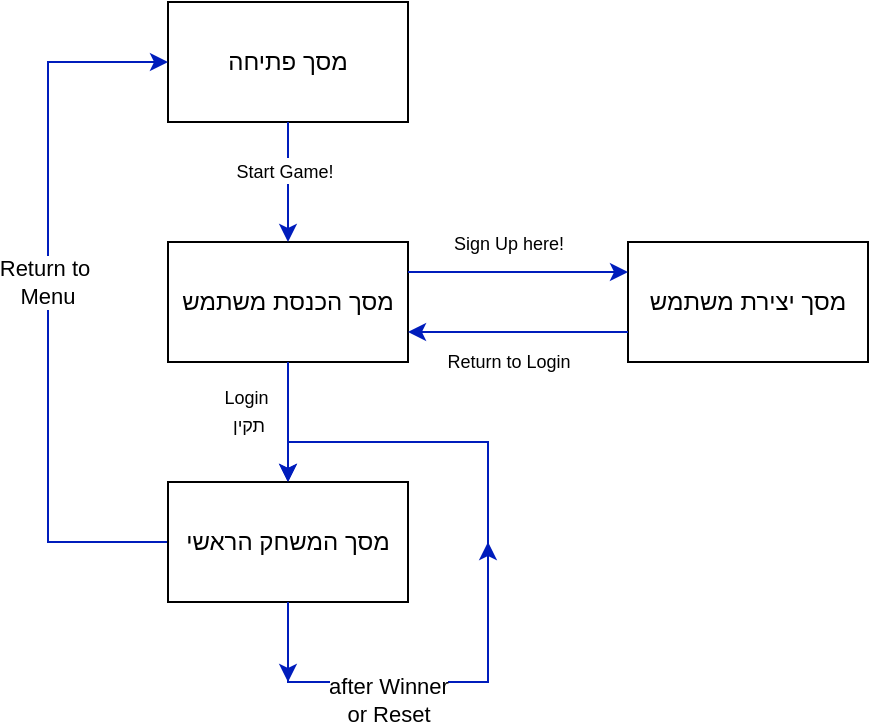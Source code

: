 <mxfile version="18.0.1" type="device"><diagram id="ywWE2hxa1tZzXI3Ovaoc" name="Page-1"><mxGraphModel dx="1146" dy="597" grid="1" gridSize="10" guides="1" tooltips="1" connect="1" arrows="1" fold="1" page="1" pageScale="1" pageWidth="850" pageHeight="1100" math="0" shadow="0"><root><mxCell id="0"/><mxCell id="1" parent="0"/><mxCell id="w8tlKGqFMjrE6Tv28Toy-1" value="מסך פתיחה" style="rounded=0;whiteSpace=wrap;html=1;" parent="1" vertex="1"><mxGeometry x="170" y="90" width="120" height="60" as="geometry"/></mxCell><mxCell id="w8tlKGqFMjrE6Tv28Toy-2" value="מסך הכנסת משתמש" style="rounded=0;whiteSpace=wrap;html=1;" parent="1" vertex="1"><mxGeometry x="170" y="210" width="120" height="60" as="geometry"/></mxCell><mxCell id="w8tlKGqFMjrE6Tv28Toy-3" value="מסך יצירת משתמש" style="rounded=0;whiteSpace=wrap;html=1;" parent="1" vertex="1"><mxGeometry x="400" y="210" width="120" height="60" as="geometry"/></mxCell><mxCell id="z8FlVB72-qtfm2X-3wzD-2" style="edgeStyle=orthogonalEdgeStyle;rounded=0;orthogonalLoop=1;jettySize=auto;html=1;entryX=0;entryY=0.5;entryDx=0;entryDy=0;fillColor=#0050ef;strokeColor=#001DBC;" edge="1" parent="1" source="w8tlKGqFMjrE6Tv28Toy-4" target="w8tlKGqFMjrE6Tv28Toy-1"><mxGeometry relative="1" as="geometry"><Array as="points"><mxPoint x="110" y="360"/><mxPoint x="110" y="120"/></Array></mxGeometry></mxCell><mxCell id="z8FlVB72-qtfm2X-3wzD-3" value="Return to&lt;br&gt;&amp;nbsp;Menu" style="edgeLabel;html=1;align=center;verticalAlign=middle;resizable=0;points=[];" vertex="1" connectable="0" parent="z8FlVB72-qtfm2X-3wzD-2"><mxGeometry x="0.17" y="2" relative="1" as="geometry"><mxPoint y="20" as="offset"/></mxGeometry></mxCell><mxCell id="z8FlVB72-qtfm2X-3wzD-4" style="edgeStyle=orthogonalEdgeStyle;rounded=0;orthogonalLoop=1;jettySize=auto;html=1;fillColor=#0050ef;strokeColor=#001DBC;" edge="1" parent="1" source="w8tlKGqFMjrE6Tv28Toy-4"><mxGeometry relative="1" as="geometry"><mxPoint x="230" y="330" as="targetPoint"/><Array as="points"><mxPoint x="230" y="430"/><mxPoint x="330" y="430"/><mxPoint x="330" y="310"/><mxPoint x="230" y="310"/></Array></mxGeometry></mxCell><mxCell id="z8FlVB72-qtfm2X-3wzD-5" value="after Winner&lt;br&gt;or Reset" style="edgeLabel;html=1;align=center;verticalAlign=middle;resizable=0;points=[];" vertex="1" connectable="0" parent="z8FlVB72-qtfm2X-3wzD-4"><mxGeometry x="0.135" y="-1" relative="1" as="geometry"><mxPoint x="-51" y="84" as="offset"/></mxGeometry></mxCell><mxCell id="w8tlKGqFMjrE6Tv28Toy-4" value="מסך המשחק הראשי" style="rounded=0;whiteSpace=wrap;html=1;" parent="1" vertex="1"><mxGeometry x="170" y="330" width="120" height="60" as="geometry"/></mxCell><mxCell id="w8tlKGqFMjrE6Tv28Toy-5" value="" style="endArrow=classic;html=1;rounded=0;entryX=0.5;entryY=0;entryDx=0;entryDy=0;exitX=0.5;exitY=1;exitDx=0;exitDy=0;fillColor=#0050ef;strokeColor=#001DBC;" parent="1" source="w8tlKGqFMjrE6Tv28Toy-1" target="w8tlKGqFMjrE6Tv28Toy-2" edge="1"><mxGeometry width="50" height="50" relative="1" as="geometry"><mxPoint x="270" y="280" as="sourcePoint"/><mxPoint x="320" y="230" as="targetPoint"/></mxGeometry></mxCell><mxCell id="w8tlKGqFMjrE6Tv28Toy-11" value="&lt;font style=&quot;font-size: 9px;&quot;&gt;Start Game!&lt;/font&gt;" style="edgeLabel;html=1;align=center;verticalAlign=middle;resizable=0;points=[];" parent="w8tlKGqFMjrE6Tv28Toy-5" vertex="1" connectable="0"><mxGeometry x="-0.571" y="-2" relative="1" as="geometry"><mxPoint y="11" as="offset"/></mxGeometry></mxCell><mxCell id="w8tlKGqFMjrE6Tv28Toy-6" value="" style="endArrow=classic;html=1;rounded=0;entryX=0;entryY=0.25;entryDx=0;entryDy=0;exitX=1;exitY=0.25;exitDx=0;exitDy=0;fillColor=#0050ef;strokeColor=#001DBC;" parent="1" source="w8tlKGqFMjrE6Tv28Toy-2" target="w8tlKGqFMjrE6Tv28Toy-3" edge="1"><mxGeometry width="50" height="50" relative="1" as="geometry"><mxPoint x="270" y="280" as="sourcePoint"/><mxPoint x="320" y="230" as="targetPoint"/></mxGeometry></mxCell><mxCell id="w8tlKGqFMjrE6Tv28Toy-10" value="&lt;font style=&quot;font-size: 9px;&quot;&gt;Sign Up here!&lt;/font&gt;" style="edgeLabel;html=1;align=center;verticalAlign=middle;resizable=0;points=[];" parent="w8tlKGqFMjrE6Tv28Toy-6" vertex="1" connectable="0"><mxGeometry x="-0.17" relative="1" as="geometry"><mxPoint x="4" y="-15" as="offset"/></mxGeometry></mxCell><mxCell id="w8tlKGqFMjrE6Tv28Toy-7" value="" style="endArrow=classic;html=1;rounded=0;entryX=1;entryY=0.75;entryDx=0;entryDy=0;entryPerimeter=0;exitX=0;exitY=0.75;exitDx=0;exitDy=0;fillColor=#0050ef;strokeColor=#001DBC;" parent="1" source="w8tlKGqFMjrE6Tv28Toy-3" target="w8tlKGqFMjrE6Tv28Toy-2" edge="1"><mxGeometry width="50" height="50" relative="1" as="geometry"><mxPoint x="270" y="280" as="sourcePoint"/><mxPoint x="320" y="230" as="targetPoint"/></mxGeometry></mxCell><mxCell id="w8tlKGqFMjrE6Tv28Toy-12" value="Return to Login" style="edgeLabel;html=1;align=center;verticalAlign=middle;resizable=0;points=[];fontSize=9;" parent="w8tlKGqFMjrE6Tv28Toy-7" vertex="1" connectable="0"><mxGeometry x="0.182" y="1" relative="1" as="geometry"><mxPoint x="5" y="14" as="offset"/></mxGeometry></mxCell><mxCell id="w8tlKGqFMjrE6Tv28Toy-8" value="" style="endArrow=classic;html=1;rounded=0;entryX=0.5;entryY=0;entryDx=0;entryDy=0;exitX=0.5;exitY=1;exitDx=0;exitDy=0;fillColor=#0050ef;strokeColor=#001DBC;" parent="1" source="w8tlKGqFMjrE6Tv28Toy-2" target="w8tlKGqFMjrE6Tv28Toy-4" edge="1"><mxGeometry width="50" height="50" relative="1" as="geometry"><mxPoint x="270" y="280" as="sourcePoint"/><mxPoint x="320" y="230" as="targetPoint"/></mxGeometry></mxCell><mxCell id="w8tlKGqFMjrE6Tv28Toy-9" value="&lt;font style=&quot;font-size: 9px;&quot;&gt;Login&amp;nbsp;&lt;br&gt;תקין&lt;/font&gt;" style="edgeLabel;html=1;align=center;verticalAlign=middle;resizable=0;points=[];" parent="w8tlKGqFMjrE6Tv28Toy-8" vertex="1" connectable="0"><mxGeometry x="-0.325" y="-1" relative="1" as="geometry"><mxPoint x="-19" y="3" as="offset"/></mxGeometry></mxCell><mxCell id="z8FlVB72-qtfm2X-3wzD-6" value="" style="endArrow=classic;html=1;rounded=0;exitX=0.5;exitY=1;exitDx=0;exitDy=0;fillColor=#0050ef;strokeColor=#001DBC;" edge="1" parent="1" source="w8tlKGqFMjrE6Tv28Toy-4"><mxGeometry width="50" height="50" relative="1" as="geometry"><mxPoint x="270" y="390" as="sourcePoint"/><mxPoint x="230" y="430" as="targetPoint"/></mxGeometry></mxCell><mxCell id="z8FlVB72-qtfm2X-3wzD-7" value="" style="endArrow=classic;html=1;rounded=0;fillColor=#0050ef;strokeColor=#001DBC;" edge="1" parent="1"><mxGeometry width="50" height="50" relative="1" as="geometry"><mxPoint x="330" y="420" as="sourcePoint"/><mxPoint x="330" y="360" as="targetPoint"/></mxGeometry></mxCell></root></mxGraphModel></diagram></mxfile>